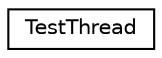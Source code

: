 digraph G
{
  edge [fontname="Helvetica",fontsize="10",labelfontname="Helvetica",labelfontsize="10"];
  node [fontname="Helvetica",fontsize="10",shape=record];
  rankdir="LR";
  Node1 [label="TestThread",height=0.2,width=0.4,color="black", fillcolor="white", style="filled",URL="$structTestThread.html"];
}
